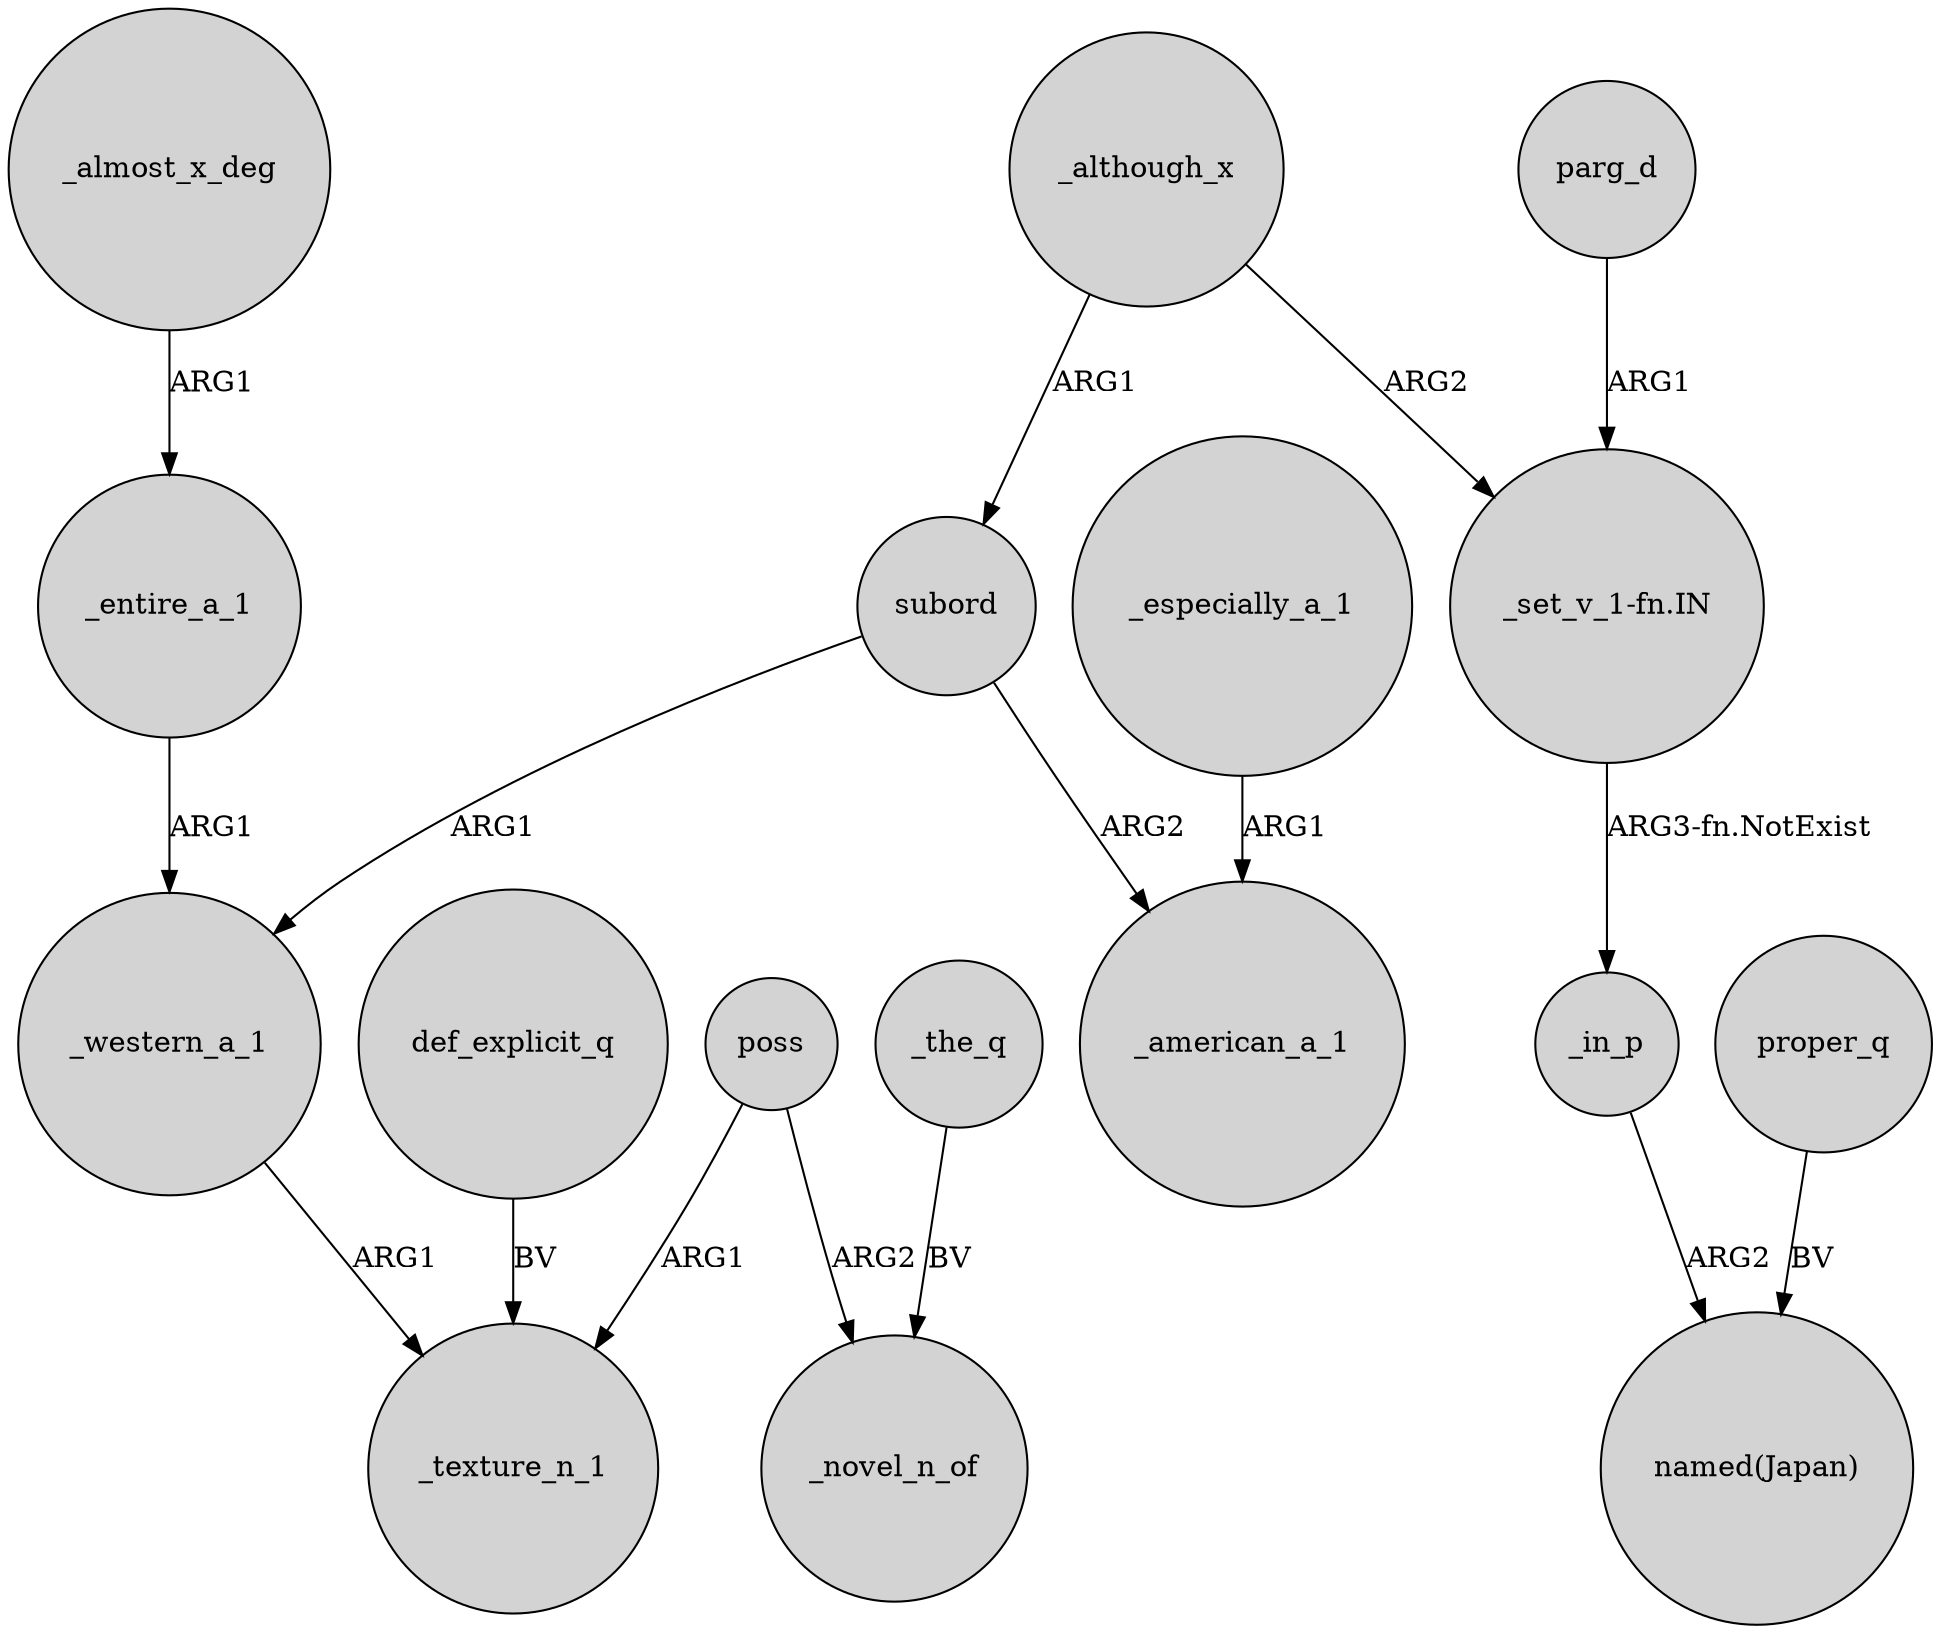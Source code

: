 digraph {
	node [shape=circle style=filled]
	_western_a_1 -> _texture_n_1 [label=ARG1]
	_the_q -> _novel_n_of [label=BV]
	_although_x -> "_set_v_1-fn.IN" [label=ARG2]
	_entire_a_1 -> _western_a_1 [label=ARG1]
	_especially_a_1 -> _american_a_1 [label=ARG1]
	"_set_v_1-fn.IN" -> _in_p [label="ARG3-fn.NotExist"]
	subord -> _western_a_1 [label=ARG1]
	def_explicit_q -> _texture_n_1 [label=BV]
	_almost_x_deg -> _entire_a_1 [label=ARG1]
	proper_q -> "named(Japan)" [label=BV]
	subord -> _american_a_1 [label=ARG2]
	_in_p -> "named(Japan)" [label=ARG2]
	parg_d -> "_set_v_1-fn.IN" [label=ARG1]
	poss -> _texture_n_1 [label=ARG1]
	_although_x -> subord [label=ARG1]
	poss -> _novel_n_of [label=ARG2]
}
